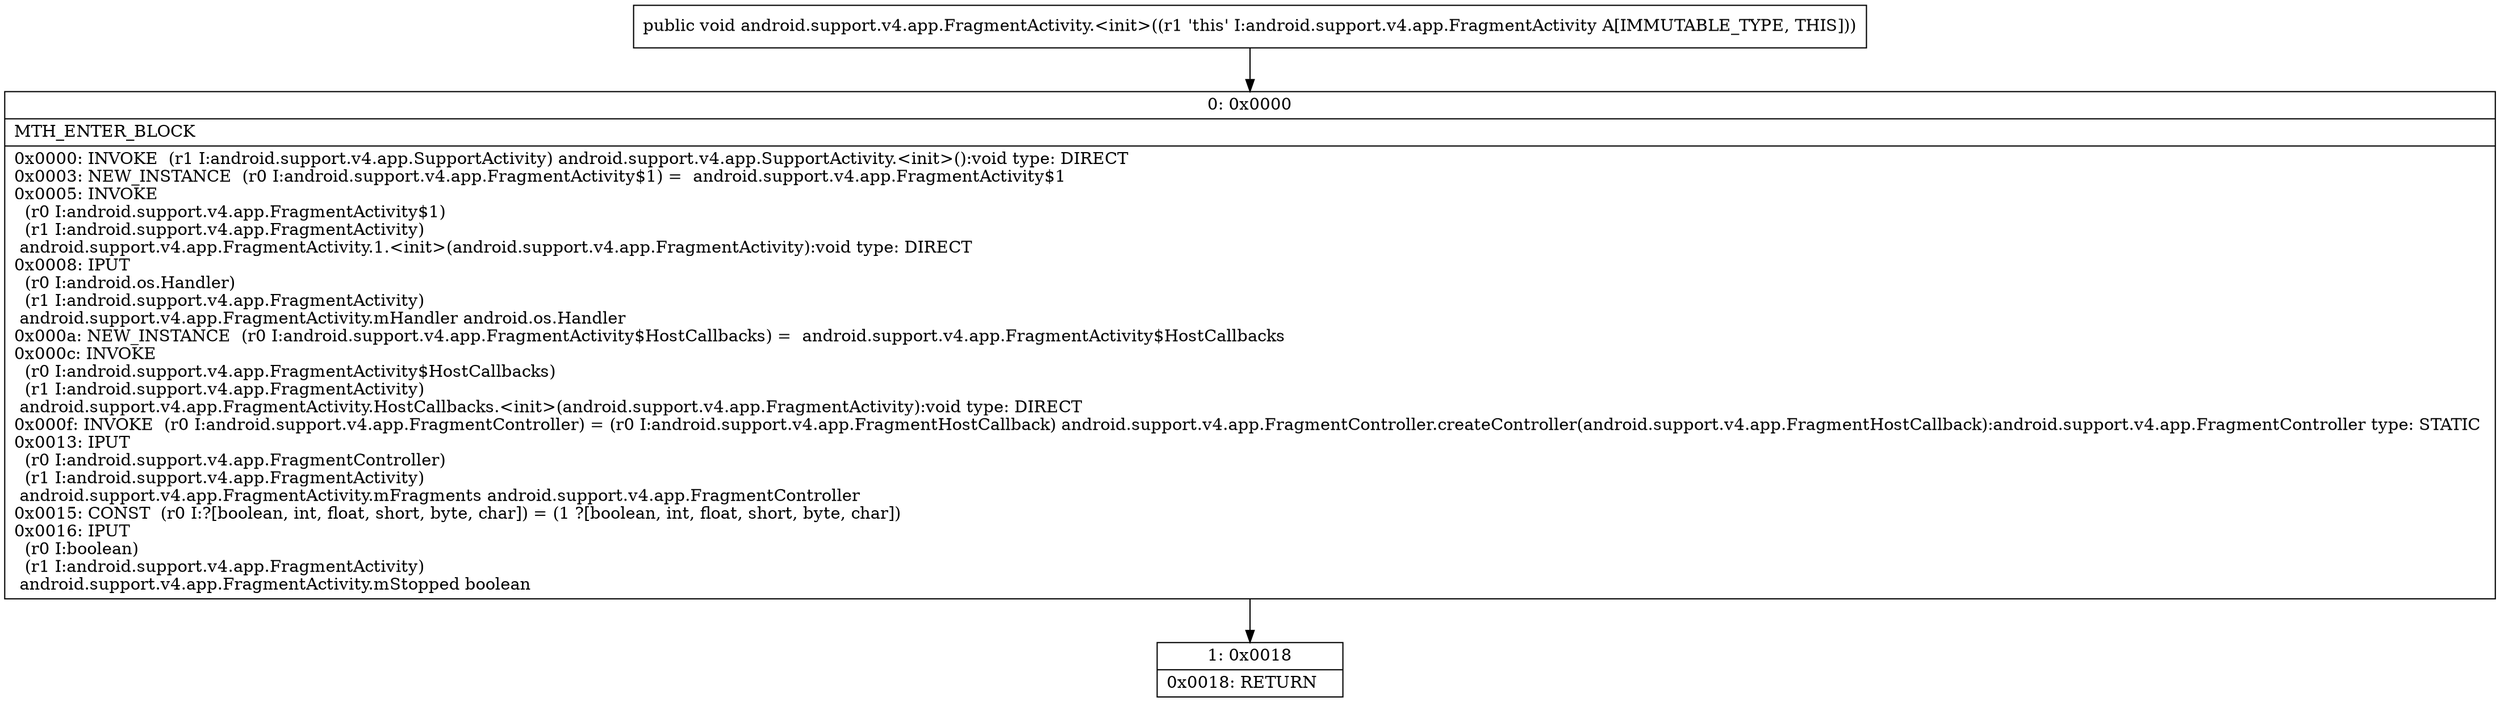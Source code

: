 digraph "CFG forandroid.support.v4.app.FragmentActivity.\<init\>()V" {
Node_0 [shape=record,label="{0\:\ 0x0000|MTH_ENTER_BLOCK\l|0x0000: INVOKE  (r1 I:android.support.v4.app.SupportActivity) android.support.v4.app.SupportActivity.\<init\>():void type: DIRECT \l0x0003: NEW_INSTANCE  (r0 I:android.support.v4.app.FragmentActivity$1) =  android.support.v4.app.FragmentActivity$1 \l0x0005: INVOKE  \l  (r0 I:android.support.v4.app.FragmentActivity$1)\l  (r1 I:android.support.v4.app.FragmentActivity)\l android.support.v4.app.FragmentActivity.1.\<init\>(android.support.v4.app.FragmentActivity):void type: DIRECT \l0x0008: IPUT  \l  (r0 I:android.os.Handler)\l  (r1 I:android.support.v4.app.FragmentActivity)\l android.support.v4.app.FragmentActivity.mHandler android.os.Handler \l0x000a: NEW_INSTANCE  (r0 I:android.support.v4.app.FragmentActivity$HostCallbacks) =  android.support.v4.app.FragmentActivity$HostCallbacks \l0x000c: INVOKE  \l  (r0 I:android.support.v4.app.FragmentActivity$HostCallbacks)\l  (r1 I:android.support.v4.app.FragmentActivity)\l android.support.v4.app.FragmentActivity.HostCallbacks.\<init\>(android.support.v4.app.FragmentActivity):void type: DIRECT \l0x000f: INVOKE  (r0 I:android.support.v4.app.FragmentController) = (r0 I:android.support.v4.app.FragmentHostCallback) android.support.v4.app.FragmentController.createController(android.support.v4.app.FragmentHostCallback):android.support.v4.app.FragmentController type: STATIC \l0x0013: IPUT  \l  (r0 I:android.support.v4.app.FragmentController)\l  (r1 I:android.support.v4.app.FragmentActivity)\l android.support.v4.app.FragmentActivity.mFragments android.support.v4.app.FragmentController \l0x0015: CONST  (r0 I:?[boolean, int, float, short, byte, char]) = (1 ?[boolean, int, float, short, byte, char]) \l0x0016: IPUT  \l  (r0 I:boolean)\l  (r1 I:android.support.v4.app.FragmentActivity)\l android.support.v4.app.FragmentActivity.mStopped boolean \l}"];
Node_1 [shape=record,label="{1\:\ 0x0018|0x0018: RETURN   \l}"];
MethodNode[shape=record,label="{public void android.support.v4.app.FragmentActivity.\<init\>((r1 'this' I:android.support.v4.app.FragmentActivity A[IMMUTABLE_TYPE, THIS])) }"];
MethodNode -> Node_0;
Node_0 -> Node_1;
}

